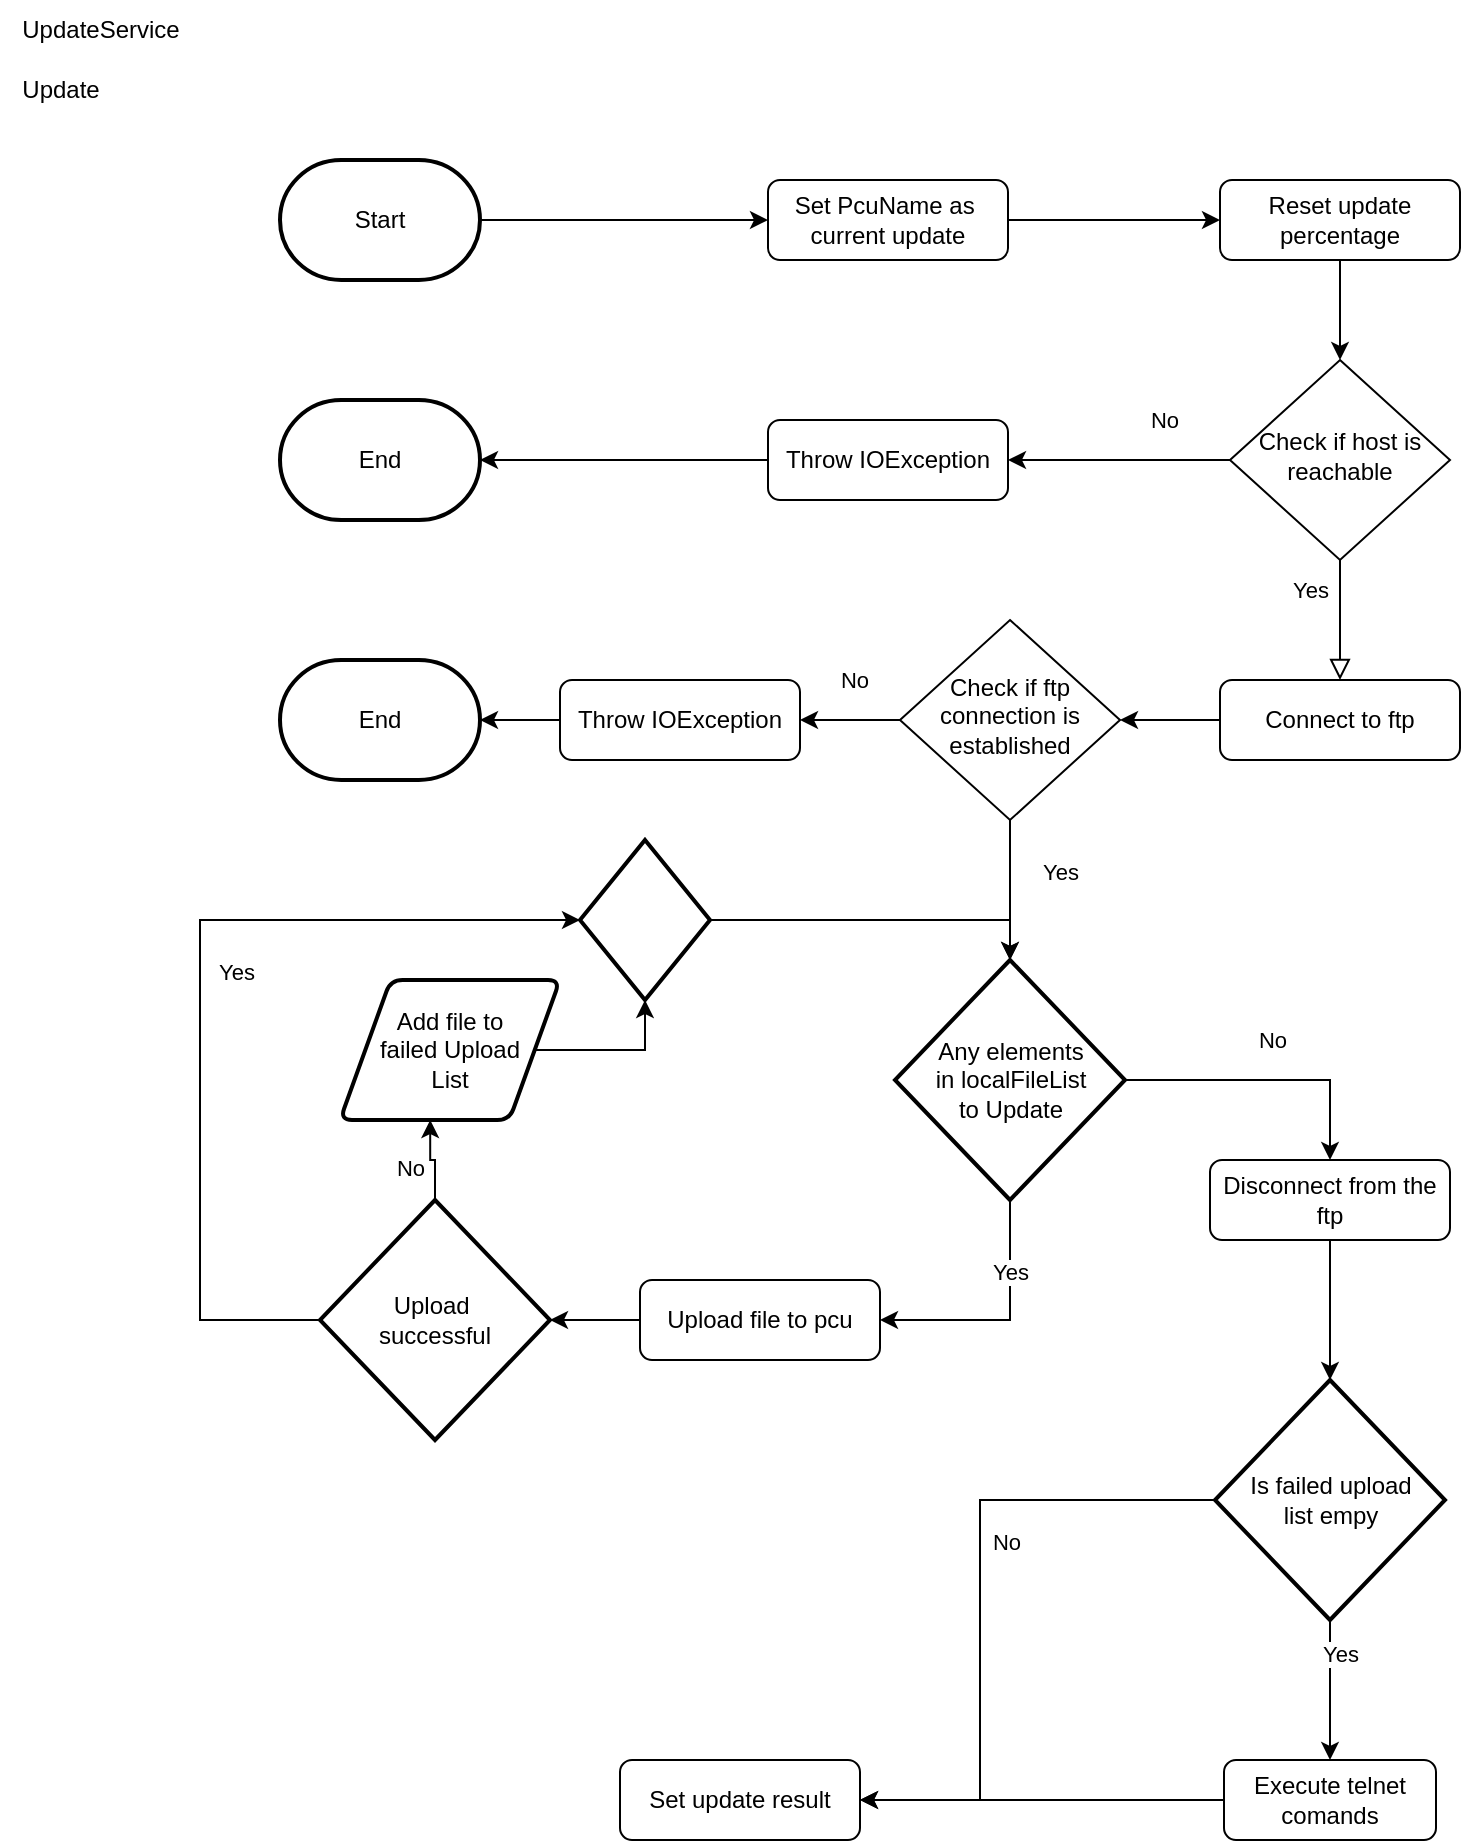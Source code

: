 <mxfile version="23.1.6" type="github">
  <diagram id="C5RBs43oDa-KdzZeNtuy" name="Page-1">
    <mxGraphModel dx="1247" dy="649" grid="1" gridSize="10" guides="1" tooltips="1" connect="1" arrows="1" fold="1" page="1" pageScale="1" pageWidth="827" pageHeight="1169" math="0" shadow="0">
      <root>
        <mxCell id="WIyWlLk6GJQsqaUBKTNV-0" />
        <mxCell id="WIyWlLk6GJQsqaUBKTNV-1" parent="WIyWlLk6GJQsqaUBKTNV-0" />
        <mxCell id="KiOhNjsRn19e5gCm-0zP-0" value="&lt;div&gt;UpdateService&lt;/div&gt;" style="text;html=1;align=center;verticalAlign=middle;resizable=0;points=[];autosize=1;strokeColor=none;fillColor=none;" parent="WIyWlLk6GJQsqaUBKTNV-1" vertex="1">
          <mxGeometry x="30" y="20" width="100" height="30" as="geometry" />
        </mxCell>
        <mxCell id="KiOhNjsRn19e5gCm-0zP-1" value="&lt;div&gt;Update&lt;/div&gt;" style="text;html=1;align=center;verticalAlign=middle;resizable=0;points=[];autosize=1;strokeColor=none;fillColor=none;" parent="WIyWlLk6GJQsqaUBKTNV-1" vertex="1">
          <mxGeometry x="30" y="50" width="60" height="30" as="geometry" />
        </mxCell>
        <mxCell id="KiOhNjsRn19e5gCm-0zP-18" value="" style="edgeStyle=orthogonalEdgeStyle;rounded=0;orthogonalLoop=1;jettySize=auto;html=1;" parent="WIyWlLk6GJQsqaUBKTNV-1" source="KiOhNjsRn19e5gCm-0zP-3" target="KiOhNjsRn19e5gCm-0zP-17" edge="1">
          <mxGeometry relative="1" as="geometry" />
        </mxCell>
        <mxCell id="KiOhNjsRn19e5gCm-0zP-3" value="Set PcuName as&amp;nbsp; current update" style="rounded=1;whiteSpace=wrap;html=1;fontSize=12;glass=0;strokeWidth=1;shadow=0;" parent="WIyWlLk6GJQsqaUBKTNV-1" vertex="1">
          <mxGeometry x="414" y="110" width="120" height="40" as="geometry" />
        </mxCell>
        <mxCell id="KiOhNjsRn19e5gCm-0zP-20" style="edgeStyle=orthogonalEdgeStyle;rounded=0;orthogonalLoop=1;jettySize=auto;html=1;entryX=1;entryY=0.5;entryDx=0;entryDy=0;" parent="WIyWlLk6GJQsqaUBKTNV-1" source="KiOhNjsRn19e5gCm-0zP-6" target="KiOhNjsRn19e5gCm-0zP-13" edge="1">
          <mxGeometry relative="1" as="geometry">
            <mxPoint x="580" y="250" as="targetPoint" />
          </mxGeometry>
        </mxCell>
        <mxCell id="KiOhNjsRn19e5gCm-0zP-21" value="No" style="edgeLabel;html=1;align=center;verticalAlign=middle;resizable=0;points=[];" parent="KiOhNjsRn19e5gCm-0zP-20" vertex="1" connectable="0">
          <mxGeometry x="0.12" y="-5" relative="1" as="geometry">
            <mxPoint x="29" y="-15" as="offset" />
          </mxGeometry>
        </mxCell>
        <mxCell id="KiOhNjsRn19e5gCm-0zP-6" value="Check if host is reachable" style="rhombus;whiteSpace=wrap;html=1;shadow=0;fontFamily=Helvetica;fontSize=12;align=center;strokeWidth=1;spacing=6;spacingTop=-4;" parent="WIyWlLk6GJQsqaUBKTNV-1" vertex="1">
          <mxGeometry x="645" y="200" width="110" height="100" as="geometry" />
        </mxCell>
        <mxCell id="KiOhNjsRn19e5gCm-0zP-7" style="edgeStyle=orthogonalEdgeStyle;rounded=0;orthogonalLoop=1;jettySize=auto;html=1;entryX=0;entryY=0.5;entryDx=0;entryDy=0;exitX=1;exitY=0.5;exitDx=0;exitDy=0;exitPerimeter=0;" parent="WIyWlLk6GJQsqaUBKTNV-1" source="KiOhNjsRn19e5gCm-0zP-16" target="KiOhNjsRn19e5gCm-0zP-3" edge="1">
          <mxGeometry relative="1" as="geometry">
            <mxPoint x="315" y="130" as="sourcePoint" />
          </mxGeometry>
        </mxCell>
        <mxCell id="KiOhNjsRn19e5gCm-0zP-10" value="Yes" style="edgeStyle=orthogonalEdgeStyle;rounded=0;html=1;jettySize=auto;orthogonalLoop=1;fontSize=11;endArrow=block;endFill=0;endSize=8;strokeWidth=1;shadow=0;labelBackgroundColor=none;entryX=0.5;entryY=0;entryDx=0;entryDy=0;exitX=0.5;exitY=1;exitDx=0;exitDy=0;" parent="WIyWlLk6GJQsqaUBKTNV-1" source="KiOhNjsRn19e5gCm-0zP-6" target="KiOhNjsRn19e5gCm-0zP-11" edge="1">
          <mxGeometry x="-0.5" y="-15" relative="1" as="geometry">
            <mxPoint as="offset" />
            <mxPoint x="265" y="440" as="sourcePoint" />
            <mxPoint x="265" y="510" as="targetPoint" />
          </mxGeometry>
        </mxCell>
        <mxCell id="KiOhNjsRn19e5gCm-0zP-25" style="edgeStyle=orthogonalEdgeStyle;rounded=0;orthogonalLoop=1;jettySize=auto;html=1;entryX=1;entryY=0.5;entryDx=0;entryDy=0;" parent="WIyWlLk6GJQsqaUBKTNV-1" source="KiOhNjsRn19e5gCm-0zP-11" target="KiOhNjsRn19e5gCm-0zP-24" edge="1">
          <mxGeometry relative="1" as="geometry" />
        </mxCell>
        <mxCell id="KiOhNjsRn19e5gCm-0zP-11" value="Connect to ftp" style="rounded=1;whiteSpace=wrap;html=1;fontSize=12;glass=0;strokeWidth=1;shadow=0;" parent="WIyWlLk6GJQsqaUBKTNV-1" vertex="1">
          <mxGeometry x="640" y="360" width="120" height="40" as="geometry" />
        </mxCell>
        <mxCell id="KiOhNjsRn19e5gCm-0zP-13" value="Throw IOException" style="rounded=1;whiteSpace=wrap;html=1;fontSize=12;glass=0;strokeWidth=1;shadow=0;" parent="WIyWlLk6GJQsqaUBKTNV-1" vertex="1">
          <mxGeometry x="414" y="230" width="120" height="40" as="geometry" />
        </mxCell>
        <mxCell id="KiOhNjsRn19e5gCm-0zP-16" value="Start" style="strokeWidth=2;html=1;shape=mxgraph.flowchart.terminator;whiteSpace=wrap;" parent="WIyWlLk6GJQsqaUBKTNV-1" vertex="1">
          <mxGeometry x="170" y="100" width="100" height="60" as="geometry" />
        </mxCell>
        <mxCell id="KiOhNjsRn19e5gCm-0zP-19" style="edgeStyle=orthogonalEdgeStyle;rounded=0;orthogonalLoop=1;jettySize=auto;html=1;entryX=0.5;entryY=0;entryDx=0;entryDy=0;" parent="WIyWlLk6GJQsqaUBKTNV-1" source="KiOhNjsRn19e5gCm-0zP-17" target="KiOhNjsRn19e5gCm-0zP-6" edge="1">
          <mxGeometry relative="1" as="geometry">
            <mxPoint x="700" y="190" as="targetPoint" />
          </mxGeometry>
        </mxCell>
        <mxCell id="KiOhNjsRn19e5gCm-0zP-17" value="Reset update percentage" style="rounded=1;whiteSpace=wrap;html=1;fontSize=12;glass=0;strokeWidth=1;shadow=0;" parent="WIyWlLk6GJQsqaUBKTNV-1" vertex="1">
          <mxGeometry x="640" y="110" width="120" height="40" as="geometry" />
        </mxCell>
        <mxCell id="KiOhNjsRn19e5gCm-0zP-22" value="End" style="strokeWidth=2;html=1;shape=mxgraph.flowchart.terminator;whiteSpace=wrap;" parent="WIyWlLk6GJQsqaUBKTNV-1" vertex="1">
          <mxGeometry x="170" y="220" width="100" height="60" as="geometry" />
        </mxCell>
        <mxCell id="KiOhNjsRn19e5gCm-0zP-23" style="edgeStyle=orthogonalEdgeStyle;rounded=0;orthogonalLoop=1;jettySize=auto;html=1;entryX=1;entryY=0.5;entryDx=0;entryDy=0;entryPerimeter=0;" parent="WIyWlLk6GJQsqaUBKTNV-1" source="KiOhNjsRn19e5gCm-0zP-13" target="KiOhNjsRn19e5gCm-0zP-22" edge="1">
          <mxGeometry relative="1" as="geometry" />
        </mxCell>
        <mxCell id="KiOhNjsRn19e5gCm-0zP-26" style="edgeStyle=orthogonalEdgeStyle;rounded=0;orthogonalLoop=1;jettySize=auto;html=1;exitX=0;exitY=0.5;exitDx=0;exitDy=0;entryX=1;entryY=0.5;entryDx=0;entryDy=0;" parent="WIyWlLk6GJQsqaUBKTNV-1" source="KiOhNjsRn19e5gCm-0zP-24" target="KiOhNjsRn19e5gCm-0zP-28" edge="1">
          <mxGeometry relative="1" as="geometry">
            <mxPoint x="410" y="380" as="targetPoint" />
          </mxGeometry>
        </mxCell>
        <mxCell id="KiOhNjsRn19e5gCm-0zP-27" value="No" style="edgeLabel;html=1;align=center;verticalAlign=middle;resizable=0;points=[];" parent="KiOhNjsRn19e5gCm-0zP-26" vertex="1" connectable="0">
          <mxGeometry x="-0.065" y="-1" relative="1" as="geometry">
            <mxPoint y="-19" as="offset" />
          </mxGeometry>
        </mxCell>
        <mxCell id="KiOhNjsRn19e5gCm-0zP-31" style="edgeStyle=orthogonalEdgeStyle;rounded=0;orthogonalLoop=1;jettySize=auto;html=1;entryX=0.5;entryY=0;entryDx=0;entryDy=0;entryPerimeter=0;" parent="WIyWlLk6GJQsqaUBKTNV-1" source="KiOhNjsRn19e5gCm-0zP-24" target="KiOhNjsRn19e5gCm-0zP-34" edge="1">
          <mxGeometry relative="1" as="geometry">
            <mxPoint x="535" y="490" as="targetPoint" />
          </mxGeometry>
        </mxCell>
        <mxCell id="KiOhNjsRn19e5gCm-0zP-33" value="&lt;div&gt;Yes&lt;/div&gt;" style="edgeLabel;html=1;align=center;verticalAlign=middle;resizable=0;points=[];" parent="KiOhNjsRn19e5gCm-0zP-31" vertex="1" connectable="0">
          <mxGeometry x="0.105" y="4" relative="1" as="geometry">
            <mxPoint x="21" y="-13" as="offset" />
          </mxGeometry>
        </mxCell>
        <mxCell id="KiOhNjsRn19e5gCm-0zP-24" value="&lt;div&gt;Check if ftp connection is &lt;br&gt;&lt;/div&gt;&lt;div&gt;established&lt;br&gt;&lt;/div&gt;" style="rhombus;whiteSpace=wrap;html=1;shadow=0;fontFamily=Helvetica;fontSize=12;align=center;strokeWidth=1;spacing=6;spacingTop=-4;" parent="WIyWlLk6GJQsqaUBKTNV-1" vertex="1">
          <mxGeometry x="480" y="330" width="110" height="100" as="geometry" />
        </mxCell>
        <mxCell id="KiOhNjsRn19e5gCm-0zP-28" value="Throw IOException" style="rounded=1;whiteSpace=wrap;html=1;fontSize=12;glass=0;strokeWidth=1;shadow=0;" parent="WIyWlLk6GJQsqaUBKTNV-1" vertex="1">
          <mxGeometry x="310" y="360" width="120" height="40" as="geometry" />
        </mxCell>
        <mxCell id="KiOhNjsRn19e5gCm-0zP-29" value="End" style="strokeWidth=2;html=1;shape=mxgraph.flowchart.terminator;whiteSpace=wrap;" parent="WIyWlLk6GJQsqaUBKTNV-1" vertex="1">
          <mxGeometry x="170" y="350" width="100" height="60" as="geometry" />
        </mxCell>
        <mxCell id="KiOhNjsRn19e5gCm-0zP-30" style="edgeStyle=orthogonalEdgeStyle;rounded=0;orthogonalLoop=1;jettySize=auto;html=1;entryX=1;entryY=0.5;entryDx=0;entryDy=0;entryPerimeter=0;" parent="WIyWlLk6GJQsqaUBKTNV-1" source="KiOhNjsRn19e5gCm-0zP-28" target="KiOhNjsRn19e5gCm-0zP-29" edge="1">
          <mxGeometry relative="1" as="geometry" />
        </mxCell>
        <mxCell id="KiOhNjsRn19e5gCm-0zP-40" style="edgeStyle=orthogonalEdgeStyle;rounded=0;orthogonalLoop=1;jettySize=auto;html=1;entryX=1;entryY=0.5;entryDx=0;entryDy=0;exitX=0.5;exitY=1;exitDx=0;exitDy=0;exitPerimeter=0;" parent="WIyWlLk6GJQsqaUBKTNV-1" source="KiOhNjsRn19e5gCm-0zP-34" target="KiOhNjsRn19e5gCm-0zP-38" edge="1">
          <mxGeometry relative="1" as="geometry" />
        </mxCell>
        <mxCell id="KiOhNjsRn19e5gCm-0zP-41" value="&lt;div&gt;Yes&lt;/div&gt;" style="edgeLabel;html=1;align=center;verticalAlign=middle;resizable=0;points=[];" parent="KiOhNjsRn19e5gCm-0zP-40" vertex="1" connectable="0">
          <mxGeometry x="-0.126" y="-1" relative="1" as="geometry">
            <mxPoint x="1" y="-19" as="offset" />
          </mxGeometry>
        </mxCell>
        <mxCell id="KiOhNjsRn19e5gCm-0zP-42" style="edgeStyle=orthogonalEdgeStyle;rounded=0;orthogonalLoop=1;jettySize=auto;html=1;entryX=0.5;entryY=0;entryDx=0;entryDy=0;" parent="WIyWlLk6GJQsqaUBKTNV-1" source="KiOhNjsRn19e5gCm-0zP-34" edge="1" target="_kng3-MG9mMzSFlCJpPD-0">
          <mxGeometry relative="1" as="geometry">
            <mxPoint x="680" y="560" as="targetPoint" />
          </mxGeometry>
        </mxCell>
        <mxCell id="KiOhNjsRn19e5gCm-0zP-43" value="&lt;div&gt;No&lt;/div&gt;" style="edgeLabel;html=1;align=center;verticalAlign=middle;resizable=0;points=[];" parent="KiOhNjsRn19e5gCm-0zP-42" vertex="1" connectable="0">
          <mxGeometry x="-0.08" relative="1" as="geometry">
            <mxPoint x="8" y="-20" as="offset" />
          </mxGeometry>
        </mxCell>
        <mxCell id="KiOhNjsRn19e5gCm-0zP-34" value="&lt;div&gt;Any elements&lt;/div&gt;&lt;div&gt;in localFileList&lt;/div&gt;&lt;div&gt;to Update&lt;br&gt;&lt;/div&gt;" style="strokeWidth=2;html=1;shape=mxgraph.flowchart.decision;whiteSpace=wrap;" parent="WIyWlLk6GJQsqaUBKTNV-1" vertex="1">
          <mxGeometry x="477.5" y="500" width="115" height="120" as="geometry" />
        </mxCell>
        <mxCell id="KiOhNjsRn19e5gCm-0zP-38" value="Upload file to pcu" style="rounded=1;whiteSpace=wrap;html=1;fontSize=12;glass=0;strokeWidth=1;shadow=0;" parent="WIyWlLk6GJQsqaUBKTNV-1" vertex="1">
          <mxGeometry x="350" y="660" width="120" height="40" as="geometry" />
        </mxCell>
        <mxCell id="KiOhNjsRn19e5gCm-0zP-47" style="edgeStyle=orthogonalEdgeStyle;rounded=0;orthogonalLoop=1;jettySize=auto;html=1;entryX=0;entryY=0.5;entryDx=0;entryDy=0;entryPerimeter=0;" parent="WIyWlLk6GJQsqaUBKTNV-1" source="KiOhNjsRn19e5gCm-0zP-45" target="KiOhNjsRn19e5gCm-0zP-49" edge="1">
          <mxGeometry relative="1" as="geometry">
            <mxPoint x="100" y="680" as="targetPoint" />
            <Array as="points">
              <mxPoint x="130" y="680" />
              <mxPoint x="130" y="480" />
            </Array>
          </mxGeometry>
        </mxCell>
        <mxCell id="KiOhNjsRn19e5gCm-0zP-48" value="&lt;div&gt;Yes&lt;/div&gt;" style="edgeLabel;html=1;align=center;verticalAlign=middle;resizable=0;points=[];" parent="KiOhNjsRn19e5gCm-0zP-47" vertex="1" connectable="0">
          <mxGeometry x="-0.028" y="-4" relative="1" as="geometry">
            <mxPoint x="14" y="-16" as="offset" />
          </mxGeometry>
        </mxCell>
        <mxCell id="KiOhNjsRn19e5gCm-0zP-51" style="edgeStyle=orthogonalEdgeStyle;rounded=0;orthogonalLoop=1;jettySize=auto;html=1;entryX=0.41;entryY=1;entryDx=0;entryDy=0;entryPerimeter=0;" parent="WIyWlLk6GJQsqaUBKTNV-1" source="KiOhNjsRn19e5gCm-0zP-45" target="KiOhNjsRn19e5gCm-0zP-53" edge="1">
          <mxGeometry relative="1" as="geometry">
            <mxPoint x="247.5" y="580" as="targetPoint" />
          </mxGeometry>
        </mxCell>
        <mxCell id="KiOhNjsRn19e5gCm-0zP-52" value="&lt;div&gt;No&lt;/div&gt;" style="edgeLabel;html=1;align=center;verticalAlign=middle;resizable=0;points=[];" parent="KiOhNjsRn19e5gCm-0zP-51" vertex="1" connectable="0">
          <mxGeometry x="-0.062" y="4" relative="1" as="geometry">
            <mxPoint x="-13" as="offset" />
          </mxGeometry>
        </mxCell>
        <mxCell id="KiOhNjsRn19e5gCm-0zP-45" value="&lt;div&gt;Upload&amp;nbsp;&lt;/div&gt;&lt;div&gt;successful&lt;/div&gt;" style="strokeWidth=2;html=1;shape=mxgraph.flowchart.decision;whiteSpace=wrap;" parent="WIyWlLk6GJQsqaUBKTNV-1" vertex="1">
          <mxGeometry x="190" y="620" width="115" height="120" as="geometry" />
        </mxCell>
        <mxCell id="KiOhNjsRn19e5gCm-0zP-46" style="edgeStyle=orthogonalEdgeStyle;rounded=0;orthogonalLoop=1;jettySize=auto;html=1;entryX=1;entryY=0.5;entryDx=0;entryDy=0;entryPerimeter=0;" parent="WIyWlLk6GJQsqaUBKTNV-1" source="KiOhNjsRn19e5gCm-0zP-38" target="KiOhNjsRn19e5gCm-0zP-45" edge="1">
          <mxGeometry relative="1" as="geometry" />
        </mxCell>
        <mxCell id="KiOhNjsRn19e5gCm-0zP-50" style="edgeStyle=orthogonalEdgeStyle;rounded=0;orthogonalLoop=1;jettySize=auto;html=1;entryX=0.5;entryY=0;entryDx=0;entryDy=0;entryPerimeter=0;" parent="WIyWlLk6GJQsqaUBKTNV-1" source="KiOhNjsRn19e5gCm-0zP-49" target="KiOhNjsRn19e5gCm-0zP-34" edge="1">
          <mxGeometry relative="1" as="geometry">
            <mxPoint x="490" y="480" as="targetPoint" />
          </mxGeometry>
        </mxCell>
        <mxCell id="KiOhNjsRn19e5gCm-0zP-49" value="" style="strokeWidth=2;html=1;shape=mxgraph.flowchart.decision;whiteSpace=wrap;" parent="WIyWlLk6GJQsqaUBKTNV-1" vertex="1">
          <mxGeometry x="320" y="440" width="65" height="80" as="geometry" />
        </mxCell>
        <mxCell id="KiOhNjsRn19e5gCm-0zP-53" value="&lt;div&gt;Add file to&lt;/div&gt;&lt;div&gt;failed Upload&lt;/div&gt;&lt;div&gt;List&lt;br&gt;&lt;/div&gt;" style="shape=parallelogram;html=1;strokeWidth=2;perimeter=parallelogramPerimeter;whiteSpace=wrap;rounded=1;arcSize=12;size=0.23;" parent="WIyWlLk6GJQsqaUBKTNV-1" vertex="1">
          <mxGeometry x="200" y="510" width="110" height="70" as="geometry" />
        </mxCell>
        <mxCell id="KiOhNjsRn19e5gCm-0zP-54" style="edgeStyle=orthogonalEdgeStyle;rounded=0;orthogonalLoop=1;jettySize=auto;html=1;entryX=0.5;entryY=1;entryDx=0;entryDy=0;entryPerimeter=0;" parent="WIyWlLk6GJQsqaUBKTNV-1" source="KiOhNjsRn19e5gCm-0zP-53" target="KiOhNjsRn19e5gCm-0zP-49" edge="1">
          <mxGeometry relative="1" as="geometry" />
        </mxCell>
        <mxCell id="_kng3-MG9mMzSFlCJpPD-2" value="" style="edgeStyle=orthogonalEdgeStyle;rounded=0;orthogonalLoop=1;jettySize=auto;html=1;" edge="1" parent="WIyWlLk6GJQsqaUBKTNV-1" source="_kng3-MG9mMzSFlCJpPD-0" target="_kng3-MG9mMzSFlCJpPD-1">
          <mxGeometry relative="1" as="geometry" />
        </mxCell>
        <mxCell id="_kng3-MG9mMzSFlCJpPD-0" value="Disconnect from the ftp" style="rounded=1;whiteSpace=wrap;html=1;fontSize=12;glass=0;strokeWidth=1;shadow=0;" vertex="1" parent="WIyWlLk6GJQsqaUBKTNV-1">
          <mxGeometry x="635" y="600" width="120" height="40" as="geometry" />
        </mxCell>
        <mxCell id="_kng3-MG9mMzSFlCJpPD-4" style="edgeStyle=orthogonalEdgeStyle;rounded=0;orthogonalLoop=1;jettySize=auto;html=1;entryX=0.5;entryY=0;entryDx=0;entryDy=0;" edge="1" parent="WIyWlLk6GJQsqaUBKTNV-1" source="_kng3-MG9mMzSFlCJpPD-1" target="_kng3-MG9mMzSFlCJpPD-3">
          <mxGeometry relative="1" as="geometry" />
        </mxCell>
        <mxCell id="_kng3-MG9mMzSFlCJpPD-6" value="Yes" style="edgeLabel;html=1;align=center;verticalAlign=middle;resizable=0;points=[];" vertex="1" connectable="0" parent="_kng3-MG9mMzSFlCJpPD-4">
          <mxGeometry x="0.015" y="-1" relative="1" as="geometry">
            <mxPoint x="6" y="-19" as="offset" />
          </mxGeometry>
        </mxCell>
        <mxCell id="_kng3-MG9mMzSFlCJpPD-9" style="edgeStyle=orthogonalEdgeStyle;rounded=0;orthogonalLoop=1;jettySize=auto;html=1;entryX=1;entryY=0.5;entryDx=0;entryDy=0;" edge="1" parent="WIyWlLk6GJQsqaUBKTNV-1" source="_kng3-MG9mMzSFlCJpPD-1" target="_kng3-MG9mMzSFlCJpPD-11">
          <mxGeometry relative="1" as="geometry">
            <mxPoint x="360" y="770" as="targetPoint" />
            <Array as="points">
              <mxPoint x="520" y="770" />
              <mxPoint x="520" y="920" />
            </Array>
          </mxGeometry>
        </mxCell>
        <mxCell id="_kng3-MG9mMzSFlCJpPD-10" value="No" style="edgeLabel;html=1;align=center;verticalAlign=middle;resizable=0;points=[];" vertex="1" connectable="0" parent="_kng3-MG9mMzSFlCJpPD-9">
          <mxGeometry x="-0.017" y="3" relative="1" as="geometry">
            <mxPoint x="10" y="-23" as="offset" />
          </mxGeometry>
        </mxCell>
        <mxCell id="_kng3-MG9mMzSFlCJpPD-1" value="Is failed upload&lt;br&gt;list empy" style="strokeWidth=2;html=1;shape=mxgraph.flowchart.decision;whiteSpace=wrap;" vertex="1" parent="WIyWlLk6GJQsqaUBKTNV-1">
          <mxGeometry x="637.5" y="710" width="115" height="120" as="geometry" />
        </mxCell>
        <mxCell id="_kng3-MG9mMzSFlCJpPD-3" value="Execute telnet comands" style="rounded=1;whiteSpace=wrap;html=1;fontSize=12;glass=0;strokeWidth=1;shadow=0;" vertex="1" parent="WIyWlLk6GJQsqaUBKTNV-1">
          <mxGeometry x="642" y="900" width="106" height="40" as="geometry" />
        </mxCell>
        <mxCell id="_kng3-MG9mMzSFlCJpPD-8" style="edgeStyle=orthogonalEdgeStyle;rounded=0;orthogonalLoop=1;jettySize=auto;html=1;entryX=1;entryY=0.5;entryDx=0;entryDy=0;" edge="1" parent="WIyWlLk6GJQsqaUBKTNV-1" source="_kng3-MG9mMzSFlCJpPD-3" target="_kng3-MG9mMzSFlCJpPD-11">
          <mxGeometry relative="1" as="geometry">
            <mxPoint x="555.0" y="920" as="targetPoint" />
          </mxGeometry>
        </mxCell>
        <mxCell id="_kng3-MG9mMzSFlCJpPD-11" value="Set update result" style="rounded=1;whiteSpace=wrap;html=1;fontSize=12;glass=0;strokeWidth=1;shadow=0;" vertex="1" parent="WIyWlLk6GJQsqaUBKTNV-1">
          <mxGeometry x="340" y="900" width="120" height="40" as="geometry" />
        </mxCell>
      </root>
    </mxGraphModel>
  </diagram>
</mxfile>
